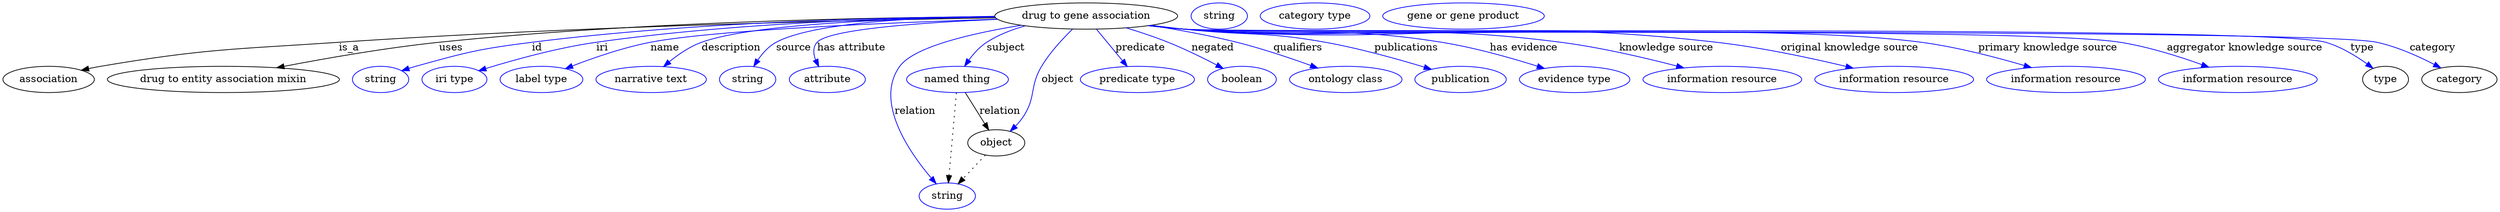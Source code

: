 digraph {
	graph [bb="0,0,3408.7,283"];
	node [label="\N"];
	"drug to gene association"	[height=0.5,
		label="drug to gene association",
		pos="1480.4,265",
		width=3.4664];
	association	[height=0.5,
		pos="62.394,178",
		width=1.7332];
	"drug to gene association" -> association	[label=is_a,
		lp="473.39,221.5",
		pos="e,106.9,190.62 1356.9,262.42 1164.8,259.36 782.78,250.89 459.39,229 314.1,219.17 276.97,220.34 133.39,196 128.01,195.09 122.42,194 \
116.85,192.82"];
	"drug to entity association mixin"	[height=0.5,
		pos="301.39,178",
		width=4.4052];
	"drug to gene association" -> "drug to entity association mixin"	[label=uses,
		lp="612.89,221.5",
		pos="e,374.38,194.06 1355.6,264.09 1184.1,263.07 866.03,257.07 596.39,229 524.35,221.5 443.28,207.34 384.37,195.99"];
	id	[color=blue,
		height=0.5,
		label=string,
		pos="516.39,178",
		width=1.0652];
	"drug to gene association" -> id	[color=blue,
		label=id,
		lp="730.39,221.5",
		pos="e,545.38,189.98 1355.6,264.27 1205.2,263.2 944.81,256.92 723.39,229 651.79,219.97 633.9,215.43 564.39,196 561.29,195.13 558.09,194.17 \
554.89,193.15",
		style=solid];
	iri	[color=blue,
		height=0.5,
		label="iri type",
		pos="617.39,178",
		width=1.2277];
	"drug to gene association" -> iri	[color=blue,
		label=iri,
		lp="819.39,221.5",
		pos="e,650.58,189.97 1355.5,264.07 1220.7,262.61 999.81,255.76 811.39,229 758.6,221.5 699.47,205.05 660.52,193.06",
		style=solid];
	name	[color=blue,
		height=0.5,
		label="label type",
		pos="736.39,178",
		width=1.5707];
	"drug to gene association" -> name	[color=blue,
		label=name,
		lp="905.39,221.5",
		pos="e,769.15,192.8 1359.1,260.65 1212,255.93 972.89,245.94 885.39,229 848.45,221.85 808.07,207.89 778.68,196.54",
		style=solid];
	description	[color=blue,
		height=0.5,
		label="narrative text",
		pos="886.39,178",
		width=2.0943];
	"drug to gene association" -> description	[color=blue,
		label=description,
		lp="995.89,221.5",
		pos="e,903.5,195.67 1355.7,263.59 1224.2,261.76 1026.3,254.64 955.39,229 939.34,223.2 923.74,212.47 911.45,202.43",
		style=solid];
	source	[color=blue,
		height=0.5,
		label=string,
		pos="1018.4,178",
		width=1.0652];
	"drug to gene association" -> source	[color=blue,
		label=source,
		lp="1080.4,221.5",
		pos="e,1026.5,195.97 1362.3,259.17 1246.2,253.63 1082.7,243.42 1056.4,229 1046.3,223.44 1038,213.9 1031.8,204.63",
		style=solid];
	"has attribute"	[color=blue,
		height=0.5,
		label=attribute,
		pos="1126.4,178",
		width=1.4443];
	"drug to gene association" -> "has attribute"	[color=blue,
		label="has attribute",
		lp="1159.4,221.5",
		pos="e,1114.6,195.68 1359.6,260.46 1258.8,256.23 1129,247.28 1112.4,229 1106.4,222.41 1107.1,213.46 1110.3,204.95",
		style=solid];
	subject	[color=blue,
		height=0.5,
		label="named thing",
		pos="1304.4,178",
		width=1.9318];
	"drug to gene association" -> subject	[color=blue,
		label=subject,
		lp="1370.4,221.5",
		pos="e,1314.2,196.25 1397,251.55 1378.7,246.42 1360.2,239.19 1344.4,229 1334.8,222.78 1326.4,213.46 1319.9,204.55",
		style=solid];
	predicate	[color=blue,
		height=0.5,
		label="predicate type",
		pos="1550.4,178",
		width=2.1665];
	"drug to gene association" -> predicate	[color=blue,
		label=predicate,
		lp="1554.4,221.5",
		pos="e,1536.5,195.89 1494.6,246.8 1504.8,234.39 1518.7,217.46 1530.1,203.62",
		style=solid];
	relation	[color=blue,
		height=0.5,
		label=string,
		pos="1290.4,18",
		width=1.0652];
	"drug to gene association" -> relation	[color=blue,
		label=relation,
		lp="1246.4,134.5",
		pos="e,1275.2,35.033 1391.4,252.32 1326,241.62 1245.1,223.27 1225.4,196 1190.7,147.81 1237.8,79.011 1268.2,43.027",
		style=solid];
	negated	[color=blue,
		height=0.5,
		label=boolean,
		pos="1693.4,178",
		width=1.2999];
	"drug to gene association" -> negated	[color=blue,
		label=negated,
		lp="1653.4,221.5",
		pos="e,1667.7,193.09 1535.1,248.78 1553.5,243.16 1574.1,236.35 1592.4,229 1615,219.93 1639.6,207.84 1658.8,197.82",
		style=solid];
	qualifiers	[color=blue,
		height=0.5,
		label="ontology class",
		pos="1834.4,178",
		width=2.1304];
	"drug to gene association" -> qualifiers	[color=blue,
		label=qualifiers,
		lp="1769.9,221.5",
		pos="e,1796.2,193.74 1568.2,252.2 1605,246.45 1648.1,238.67 1686.4,229 1720.5,220.39 1758.1,207.65 1786.9,197.19",
		style=solid];
	publications	[color=blue,
		height=0.5,
		label=publication,
		pos="1991.4,178",
		width=1.7332];
	"drug to gene association" -> publications	[color=blue,
		label=publications,
		lp="1918.4,221.5",
		pos="e,1951.6,191.94 1569.4,252.29 1584.4,250.44 1599.8,248.6 1614.4,247 1700,237.58 1722.6,244.35 1807.4,229 1853.5,220.64 1905,206.22 \
1941.7,195.01",
		style=solid];
	"has evidence"	[color=blue,
		height=0.5,
		label="evidence type",
		pos="2147.4,178",
		width=2.0943];
	"drug to gene association" -> "has evidence"	[color=blue,
		label="has evidence",
		lp="2078.9,221.5",
		pos="e,2106.3,193.13 1567.2,252.03 1582.9,250.14 1599.1,248.36 1614.4,247 1770.4,233.13 1811.8,254 1966.4,229 2011.1,221.77 2060.6,207.66 \
2096.5,196.27",
		style=solid];
	"knowledge source"	[color=blue,
		height=0.5,
		label="information resource",
		pos="2349.4,178",
		width=3.015];
	"drug to gene association" -> "knowledge source"	[color=blue,
		label="knowledge source",
		lp="2273.9,221.5",
		pos="e,2297,193.84 1566.4,251.91 1582.3,250.01 1598.9,248.26 1614.4,247 1842.7,228.57 1902.3,258.51 2129.4,229 2183.3,222 2243.3,207.91 \
2287.1,196.46",
		style=solid];
	"original knowledge source"	[color=blue,
		height=0.5,
		label="information resource",
		pos="2584.4,178",
		width=3.015];
	"drug to gene association" -> "original knowledge source"	[color=blue,
		label="original knowledge source",
		lp="2524.4,221.5",
		pos="e,2528.6,193.49 1566,251.82 1582.1,249.91 1598.7,248.18 1614.4,247 1937.1,222.6 2020.8,265.89 2342.4,229 2402.8,222.07 2470.5,207.49 \
2518.9,195.85",
		style=solid];
	"primary knowledge source"	[color=blue,
		height=0.5,
		label="information resource",
		pos="2819.4,178",
		width=3.015];
	"drug to gene association" -> "primary knowledge source"	[color=blue,
		label="primary knowledge source",
		lp="2794.4,221.5",
		pos="e,2772.2,194.24 1565.7,251.78 1581.8,249.86 1598.6,248.14 1614.4,247 1837.8,230.88 2400.3,258.75 2622.4,229 2670.4,222.56 2723.6,\
208.64 2762.6,197.12",
		style=solid];
	"aggregator knowledge source"	[color=blue,
		height=0.5,
		label="information resource",
		pos="3054.4,178",
		width=3.015];
	"drug to gene association" -> "aggregator knowledge source"	[color=blue,
		label="aggregator knowledge source",
		lp="3063.9,221.5",
		pos="e,3014.8,194.8 1565.3,251.77 1581.6,249.84 1598.5,248.12 1614.4,247 1756.2,237.04 2753,251.31 2893.4,229 2931.9,222.88 2973.9,209.59 \
3005.4,198.25",
		style=solid];
	type	[height=0.5,
		pos="3256.4,178",
		width=0.86659];
	"drug to gene association" -> type	[color=blue,
		label=type,
		lp="3224.4,221.5",
		pos="e,3239.2,193.35 1565.3,251.74 1581.6,249.81 1598.5,248.1 1614.4,247 1700.9,241.04 3091.1,252.91 3174.4,229 3194.9,223.12 3215.4,\
210.63 3230.7,199.61",
		style=solid];
	category	[height=0.5,
		pos="3357.4,178",
		width=1.4263];
	"drug to gene association" -> category	[color=blue,
		label=category,
		lp="3320.9,221.5",
		pos="e,3331.9,193.87 1565.3,251.73 1581.6,249.81 1598.5,248.09 1614.4,247 1704.7,240.79 3155.9,248.22 3244.4,229 3272.1,222.99 3301.3,\
209.86 3323.1,198.57",
		style=solid];
	object	[height=0.5,
		pos="1357.4,91",
		width=1.0832];
	"drug to gene association" -> object	[color=blue,
		label=object,
		lp="1441.4,178",
		pos="e,1376.5,106.91 1461.8,247.05 1448.5,234.13 1431,215.32 1419.4,196 1402.6,168.01 1412.3,154.28 1394.4,127 1391.4,122.49 1387.8,118.15 \
1384,114.15",
		style=solid];
	subject -> relation	[pos="e,1291.9,36.188 1302.9,159.79 1300.5,132.48 1295.7,78.994 1292.8,46.38",
		style=dotted];
	subject -> object	[label=relation,
		lp="1362.4,134.5",
		pos="e,1347,108.6 1315.1,159.8 1322.8,147.54 1333.2,130.87 1341.7,117.13"];
	association_type	[color=blue,
		height=0.5,
		label=string,
		pos="1661.4,265",
		width=1.0652];
	association_category	[color=blue,
		height=0.5,
		label="category type",
		pos="1792.4,265",
		width=2.0762];
	object -> relation	[pos="e,1305.2,34.713 1342.5,74.243 1333.6,64.775 1322.1,52.56 1312.1,42.024",
		style=dotted];
	"drug to gene association_object"	[color=blue,
		height=0.5,
		label="gene or gene product",
		pos="1995.4,265",
		width=3.0692];
}
